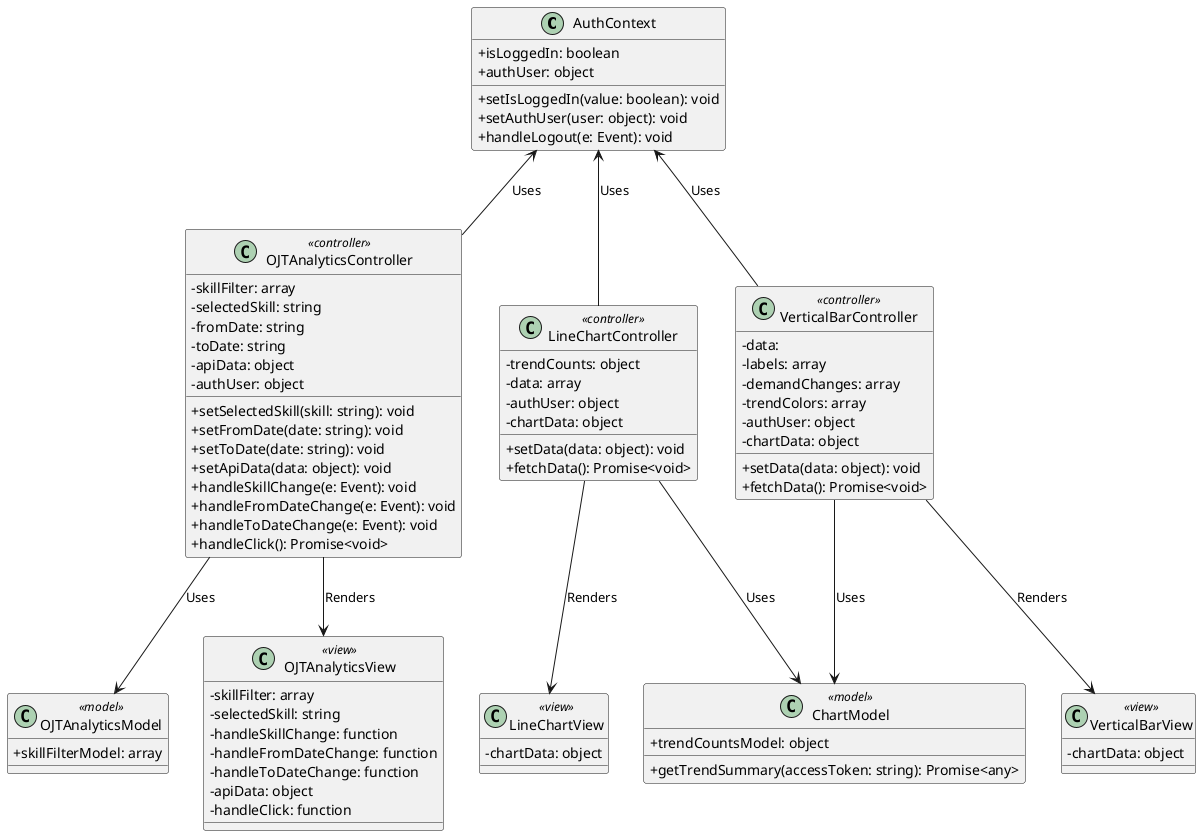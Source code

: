 @startuml ojtanalytics
skinparam classAttributeIconSize 0

class AuthContext {
  + isLoggedIn: boolean
  + authUser: object
  + setIsLoggedIn(value: boolean): void
  + setAuthUser(user: object): void
  + handleLogout(e: Event): void
}

class OJTAnalyticsController <<controller>> {
    -skillFilter: array
    -selectedSkill: string
    -fromDate: string
    -toDate: string
    -apiData: object
    -authUser: object
    +setSelectedSkill(skill: string): void
    +setFromDate(date: string): void
    +setToDate(date: string): void
    +setApiData(data: object): void
    +handleSkillChange(e: Event): void
    +handleFromDateChange(e: Event): void
    +handleToDateChange(e: Event): void
    +handleClick(): Promise<void>
}

class OJTAnalyticsModel <<model>> {
    + skillFilterModel: array
}

class OJTAnalyticsView <<view>> {
    -skillFilter: array
    -selectedSkill: string
    -handleSkillChange: function
    -handleFromDateChange: function
    -handleToDateChange: function
    -apiData: object
    -handleClick: function
}

OJTAnalyticsController -up-> AuthContext: Uses
OJTAnalyticsController --> OJTAnalyticsModel: Uses
OJTAnalyticsController --> OJTAnalyticsView: Renders


class ChartModel <<model>> {
    + trendCountsModel: object
    + getTrendSummary(accessToken: string): Promise<any>
}

class LineChartController <<controller>> {
    -trendCounts: object
    -data: array
    -authUser: object
    -chartData: object
    +setData(data: object): void
    +fetchData(): Promise<void>
}

class LineChartView <<view>> {
    -chartData: object
}

class VerticalBarController <<controller>> {
    -data: 
    -labels: array
    -demandChanges: array
    -trendColors: array
    -authUser: object
    -chartData: object
    +setData(data: object): void
    +fetchData(): Promise<void>
}

class VerticalBarView <<view>> {
    -chartData: object
}

LineChartController -up-> AuthContext: Uses
LineChartController --> ChartModel: Uses
LineChartController --> LineChartView: Renders
VerticalBarController --> ChartModel: Uses
VerticalBarController -up-> AuthContext: Uses
VerticalBarController --> VerticalBarView: Renders

@enduml